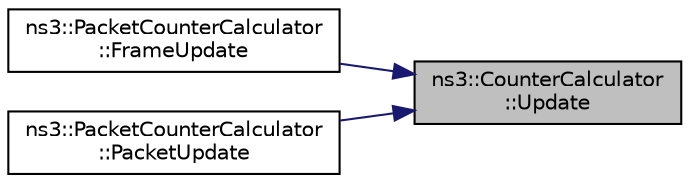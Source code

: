 digraph "ns3::CounterCalculator::Update"
{
 // LATEX_PDF_SIZE
  edge [fontname="Helvetica",fontsize="10",labelfontname="Helvetica",labelfontsize="10"];
  node [fontname="Helvetica",fontsize="10",shape=record];
  rankdir="RL";
  Node1 [label="ns3::CounterCalculator\l::Update",height=0.2,width=0.4,color="black", fillcolor="grey75", style="filled", fontcolor="black",tooltip="Increments count by 1."];
  Node1 -> Node2 [dir="back",color="midnightblue",fontsize="10",style="solid",fontname="Helvetica"];
  Node2 [label="ns3::PacketCounterCalculator\l::FrameUpdate",height=0.2,width=0.4,color="black", fillcolor="white", style="filled",URL="$classns3_1_1_packet_counter_calculator.html#a7ae51b37f0cd073da50a45b4de4c6dd4",tooltip="Increments the packet counter by one."];
  Node1 -> Node3 [dir="back",color="midnightblue",fontsize="10",style="solid",fontname="Helvetica"];
  Node3 [label="ns3::PacketCounterCalculator\l::PacketUpdate",height=0.2,width=0.4,color="black", fillcolor="white", style="filled",URL="$classns3_1_1_packet_counter_calculator.html#aae3acf8583084b48cbd9791322d7c59d",tooltip="Increments the packet counter by one."];
}

